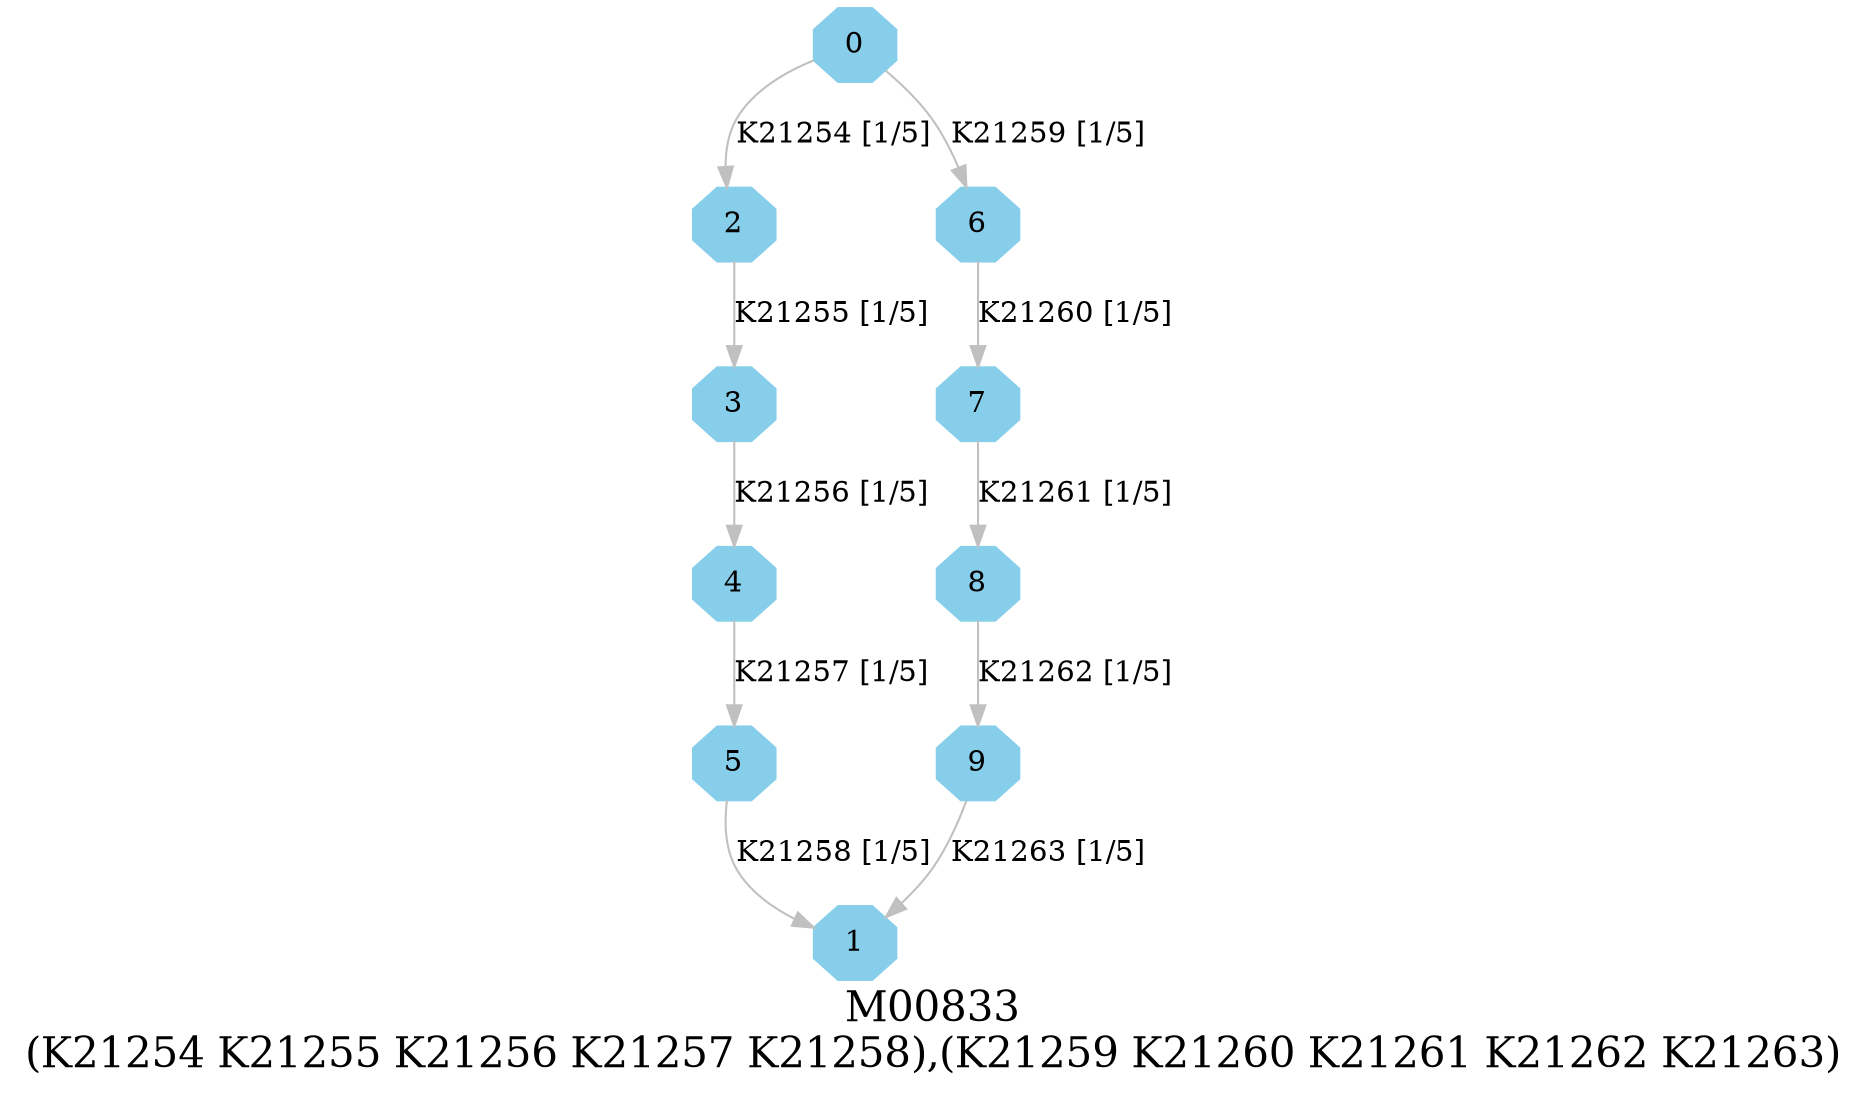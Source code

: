 digraph G {
graph [label="M00833
(K21254 K21255 K21256 K21257 K21258),(K21259 K21260 K21261 K21262 K21263)",fontsize=20];
node [shape=box,style=filled];
edge [len=3,color=grey];
{node [width=.3,height=.3,shape=octagon,style=filled,color=skyblue] 0 1 2 3 4 5 6 7 8 9 }
0 -> 2 [label="K21254 [1/5]"];
0 -> 6 [label="K21259 [1/5]"];
2 -> 3 [label="K21255 [1/5]"];
3 -> 4 [label="K21256 [1/5]"];
4 -> 5 [label="K21257 [1/5]"];
5 -> 1 [label="K21258 [1/5]"];
6 -> 7 [label="K21260 [1/5]"];
7 -> 8 [label="K21261 [1/5]"];
8 -> 9 [label="K21262 [1/5]"];
9 -> 1 [label="K21263 [1/5]"];
}